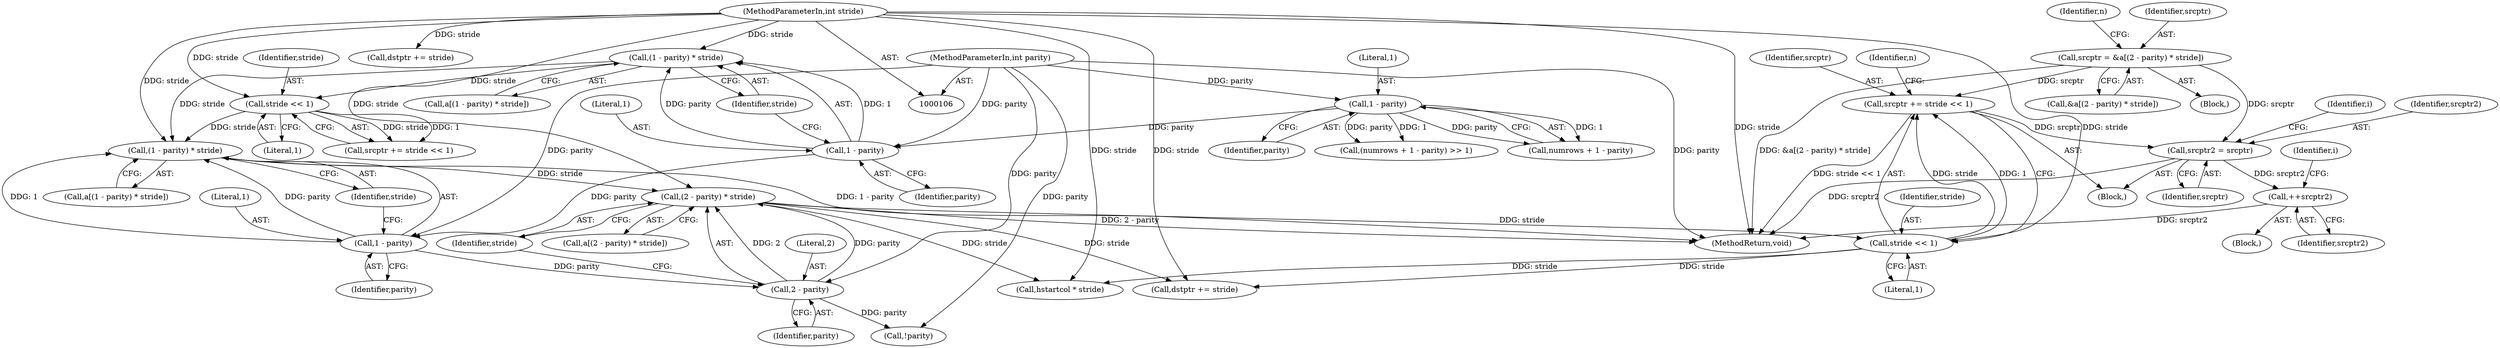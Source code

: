 digraph "0_jasper_4a59cfaf9ab3d48fca4a15c0d2674bf7138e3d1a_2@pointer" {
"1000278" [label="(Call,++srcptr2)"];
"1000258" [label="(Call,srcptr2 = srcptr)"];
"1000283" [label="(Call,srcptr += stride << 1)"];
"1000285" [label="(Call,stride << 1)"];
"1000110" [label="(MethodParameterIn,int stride)"];
"1000236" [label="(Call,(2 - parity) * stride)"];
"1000237" [label="(Call,2 - parity)"];
"1000227" [label="(Call,1 - parity)"];
"1000178" [label="(Call,1 - parity)"];
"1000157" [label="(Call,1 - parity)"];
"1000111" [label="(MethodParameterIn,int parity)"];
"1000226" [label="(Call,(1 - parity) * stride)"];
"1000218" [label="(Call,stride << 1)"];
"1000177" [label="(Call,(1 - parity) * stride)"];
"1000231" [label="(Call,srcptr = &a[(2 - parity) * stride])"];
"1000285" [label="(Call,stride << 1)"];
"1000226" [label="(Call,(1 - parity) * stride)"];
"1000111" [label="(MethodParameterIn,int parity)"];
"1000283" [label="(Call,srcptr += stride << 1)"];
"1000247" [label="(Call,!parity)"];
"1000279" [label="(Identifier,srcptr2)"];
"1000220" [label="(Literal,1)"];
"1000219" [label="(Identifier,stride)"];
"1000179" [label="(Literal,1)"];
"1000151" [label="(Block,)"];
"1000278" [label="(Call,++srcptr2)"];
"1000237" [label="(Call,2 - parity)"];
"1000157" [label="(Call,1 - parity)"];
"1000232" [label="(Identifier,srcptr)"];
"1000242" [label="(Identifier,n)"];
"1000333" [label="(Call,dstptr += stride)"];
"1000286" [label="(Identifier,stride)"];
"1000110" [label="(MethodParameterIn,int stride)"];
"1000180" [label="(Identifier,parity)"];
"1000270" [label="(Block,)"];
"1000240" [label="(Identifier,stride)"];
"1000236" [label="(Call,(2 - parity) * stride)"];
"1000284" [label="(Identifier,srcptr)"];
"1000258" [label="(Call,srcptr2 = srcptr)"];
"1000293" [label="(Call,hstartcol * stride)"];
"1000178" [label="(Call,1 - parity)"];
"1000230" [label="(Identifier,stride)"];
"1000260" [label="(Identifier,srcptr)"];
"1000254" [label="(Block,)"];
"1000346" [label="(MethodReturn,void)"];
"1000263" [label="(Identifier,i)"];
"1000227" [label="(Call,1 - parity)"];
"1000269" [label="(Identifier,i)"];
"1000159" [label="(Identifier,parity)"];
"1000216" [label="(Call,srcptr += stride << 1)"];
"1000287" [label="(Literal,1)"];
"1000238" [label="(Literal,2)"];
"1000224" [label="(Call,a[(1 - parity) * stride])"];
"1000231" [label="(Call,srcptr = &a[(2 - parity) * stride])"];
"1000259" [label="(Identifier,srcptr2)"];
"1000239" [label="(Identifier,parity)"];
"1000175" [label="(Call,a[(1 - parity) * stride])"];
"1000158" [label="(Literal,1)"];
"1000228" [label="(Literal,1)"];
"1000280" [label="(Call,dstptr += stride)"];
"1000218" [label="(Call,stride << 1)"];
"1000181" [label="(Identifier,stride)"];
"1000252" [label="(Identifier,n)"];
"1000177" [label="(Call,(1 - parity) * stride)"];
"1000234" [label="(Call,a[(2 - parity) * stride])"];
"1000233" [label="(Call,&a[(2 - parity) * stride])"];
"1000155" [label="(Call,numrows + 1 - parity)"];
"1000154" [label="(Call,(numrows + 1 - parity) >> 1)"];
"1000229" [label="(Identifier,parity)"];
"1000278" -> "1000270"  [label="AST: "];
"1000278" -> "1000279"  [label="CFG: "];
"1000279" -> "1000278"  [label="AST: "];
"1000269" -> "1000278"  [label="CFG: "];
"1000278" -> "1000346"  [label="DDG: srcptr2"];
"1000258" -> "1000278"  [label="DDG: srcptr2"];
"1000258" -> "1000254"  [label="AST: "];
"1000258" -> "1000260"  [label="CFG: "];
"1000259" -> "1000258"  [label="AST: "];
"1000260" -> "1000258"  [label="AST: "];
"1000263" -> "1000258"  [label="CFG: "];
"1000258" -> "1000346"  [label="DDG: srcptr2"];
"1000283" -> "1000258"  [label="DDG: srcptr"];
"1000231" -> "1000258"  [label="DDG: srcptr"];
"1000283" -> "1000254"  [label="AST: "];
"1000283" -> "1000285"  [label="CFG: "];
"1000284" -> "1000283"  [label="AST: "];
"1000285" -> "1000283"  [label="AST: "];
"1000252" -> "1000283"  [label="CFG: "];
"1000283" -> "1000346"  [label="DDG: stride << 1"];
"1000285" -> "1000283"  [label="DDG: stride"];
"1000285" -> "1000283"  [label="DDG: 1"];
"1000231" -> "1000283"  [label="DDG: srcptr"];
"1000285" -> "1000287"  [label="CFG: "];
"1000286" -> "1000285"  [label="AST: "];
"1000287" -> "1000285"  [label="AST: "];
"1000285" -> "1000280"  [label="DDG: stride"];
"1000110" -> "1000285"  [label="DDG: stride"];
"1000236" -> "1000285"  [label="DDG: stride"];
"1000285" -> "1000293"  [label="DDG: stride"];
"1000110" -> "1000106"  [label="AST: "];
"1000110" -> "1000346"  [label="DDG: stride"];
"1000110" -> "1000177"  [label="DDG: stride"];
"1000110" -> "1000218"  [label="DDG: stride"];
"1000110" -> "1000226"  [label="DDG: stride"];
"1000110" -> "1000236"  [label="DDG: stride"];
"1000110" -> "1000280"  [label="DDG: stride"];
"1000110" -> "1000293"  [label="DDG: stride"];
"1000110" -> "1000333"  [label="DDG: stride"];
"1000236" -> "1000234"  [label="AST: "];
"1000236" -> "1000240"  [label="CFG: "];
"1000237" -> "1000236"  [label="AST: "];
"1000240" -> "1000236"  [label="AST: "];
"1000234" -> "1000236"  [label="CFG: "];
"1000236" -> "1000346"  [label="DDG: 2 - parity"];
"1000237" -> "1000236"  [label="DDG: 2"];
"1000237" -> "1000236"  [label="DDG: parity"];
"1000226" -> "1000236"  [label="DDG: stride"];
"1000236" -> "1000280"  [label="DDG: stride"];
"1000236" -> "1000293"  [label="DDG: stride"];
"1000237" -> "1000239"  [label="CFG: "];
"1000238" -> "1000237"  [label="AST: "];
"1000239" -> "1000237"  [label="AST: "];
"1000240" -> "1000237"  [label="CFG: "];
"1000227" -> "1000237"  [label="DDG: parity"];
"1000111" -> "1000237"  [label="DDG: parity"];
"1000237" -> "1000247"  [label="DDG: parity"];
"1000227" -> "1000226"  [label="AST: "];
"1000227" -> "1000229"  [label="CFG: "];
"1000228" -> "1000227"  [label="AST: "];
"1000229" -> "1000227"  [label="AST: "];
"1000230" -> "1000227"  [label="CFG: "];
"1000227" -> "1000226"  [label="DDG: 1"];
"1000227" -> "1000226"  [label="DDG: parity"];
"1000178" -> "1000227"  [label="DDG: parity"];
"1000111" -> "1000227"  [label="DDG: parity"];
"1000178" -> "1000177"  [label="AST: "];
"1000178" -> "1000180"  [label="CFG: "];
"1000179" -> "1000178"  [label="AST: "];
"1000180" -> "1000178"  [label="AST: "];
"1000181" -> "1000178"  [label="CFG: "];
"1000178" -> "1000177"  [label="DDG: 1"];
"1000178" -> "1000177"  [label="DDG: parity"];
"1000157" -> "1000178"  [label="DDG: parity"];
"1000111" -> "1000178"  [label="DDG: parity"];
"1000157" -> "1000155"  [label="AST: "];
"1000157" -> "1000159"  [label="CFG: "];
"1000158" -> "1000157"  [label="AST: "];
"1000159" -> "1000157"  [label="AST: "];
"1000155" -> "1000157"  [label="CFG: "];
"1000157" -> "1000154"  [label="DDG: 1"];
"1000157" -> "1000154"  [label="DDG: parity"];
"1000157" -> "1000155"  [label="DDG: 1"];
"1000157" -> "1000155"  [label="DDG: parity"];
"1000111" -> "1000157"  [label="DDG: parity"];
"1000111" -> "1000106"  [label="AST: "];
"1000111" -> "1000346"  [label="DDG: parity"];
"1000111" -> "1000247"  [label="DDG: parity"];
"1000226" -> "1000224"  [label="AST: "];
"1000226" -> "1000230"  [label="CFG: "];
"1000230" -> "1000226"  [label="AST: "];
"1000224" -> "1000226"  [label="CFG: "];
"1000226" -> "1000346"  [label="DDG: 1 - parity"];
"1000218" -> "1000226"  [label="DDG: stride"];
"1000177" -> "1000226"  [label="DDG: stride"];
"1000218" -> "1000216"  [label="AST: "];
"1000218" -> "1000220"  [label="CFG: "];
"1000219" -> "1000218"  [label="AST: "];
"1000220" -> "1000218"  [label="AST: "];
"1000216" -> "1000218"  [label="CFG: "];
"1000218" -> "1000216"  [label="DDG: stride"];
"1000218" -> "1000216"  [label="DDG: 1"];
"1000177" -> "1000218"  [label="DDG: stride"];
"1000177" -> "1000175"  [label="AST: "];
"1000177" -> "1000181"  [label="CFG: "];
"1000181" -> "1000177"  [label="AST: "];
"1000175" -> "1000177"  [label="CFG: "];
"1000231" -> "1000151"  [label="AST: "];
"1000231" -> "1000233"  [label="CFG: "];
"1000232" -> "1000231"  [label="AST: "];
"1000233" -> "1000231"  [label="AST: "];
"1000242" -> "1000231"  [label="CFG: "];
"1000231" -> "1000346"  [label="DDG: &a[(2 - parity) * stride]"];
}
